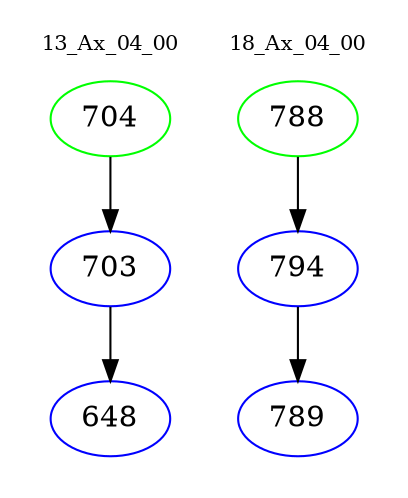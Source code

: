 digraph{
subgraph cluster_0 {
color = white
label = "13_Ax_04_00";
fontsize=10;
T0_704 [label="704", color="green"]
T0_704 -> T0_703 [color="black"]
T0_703 [label="703", color="blue"]
T0_703 -> T0_648 [color="black"]
T0_648 [label="648", color="blue"]
}
subgraph cluster_1 {
color = white
label = "18_Ax_04_00";
fontsize=10;
T1_788 [label="788", color="green"]
T1_788 -> T1_794 [color="black"]
T1_794 [label="794", color="blue"]
T1_794 -> T1_789 [color="black"]
T1_789 [label="789", color="blue"]
}
}
